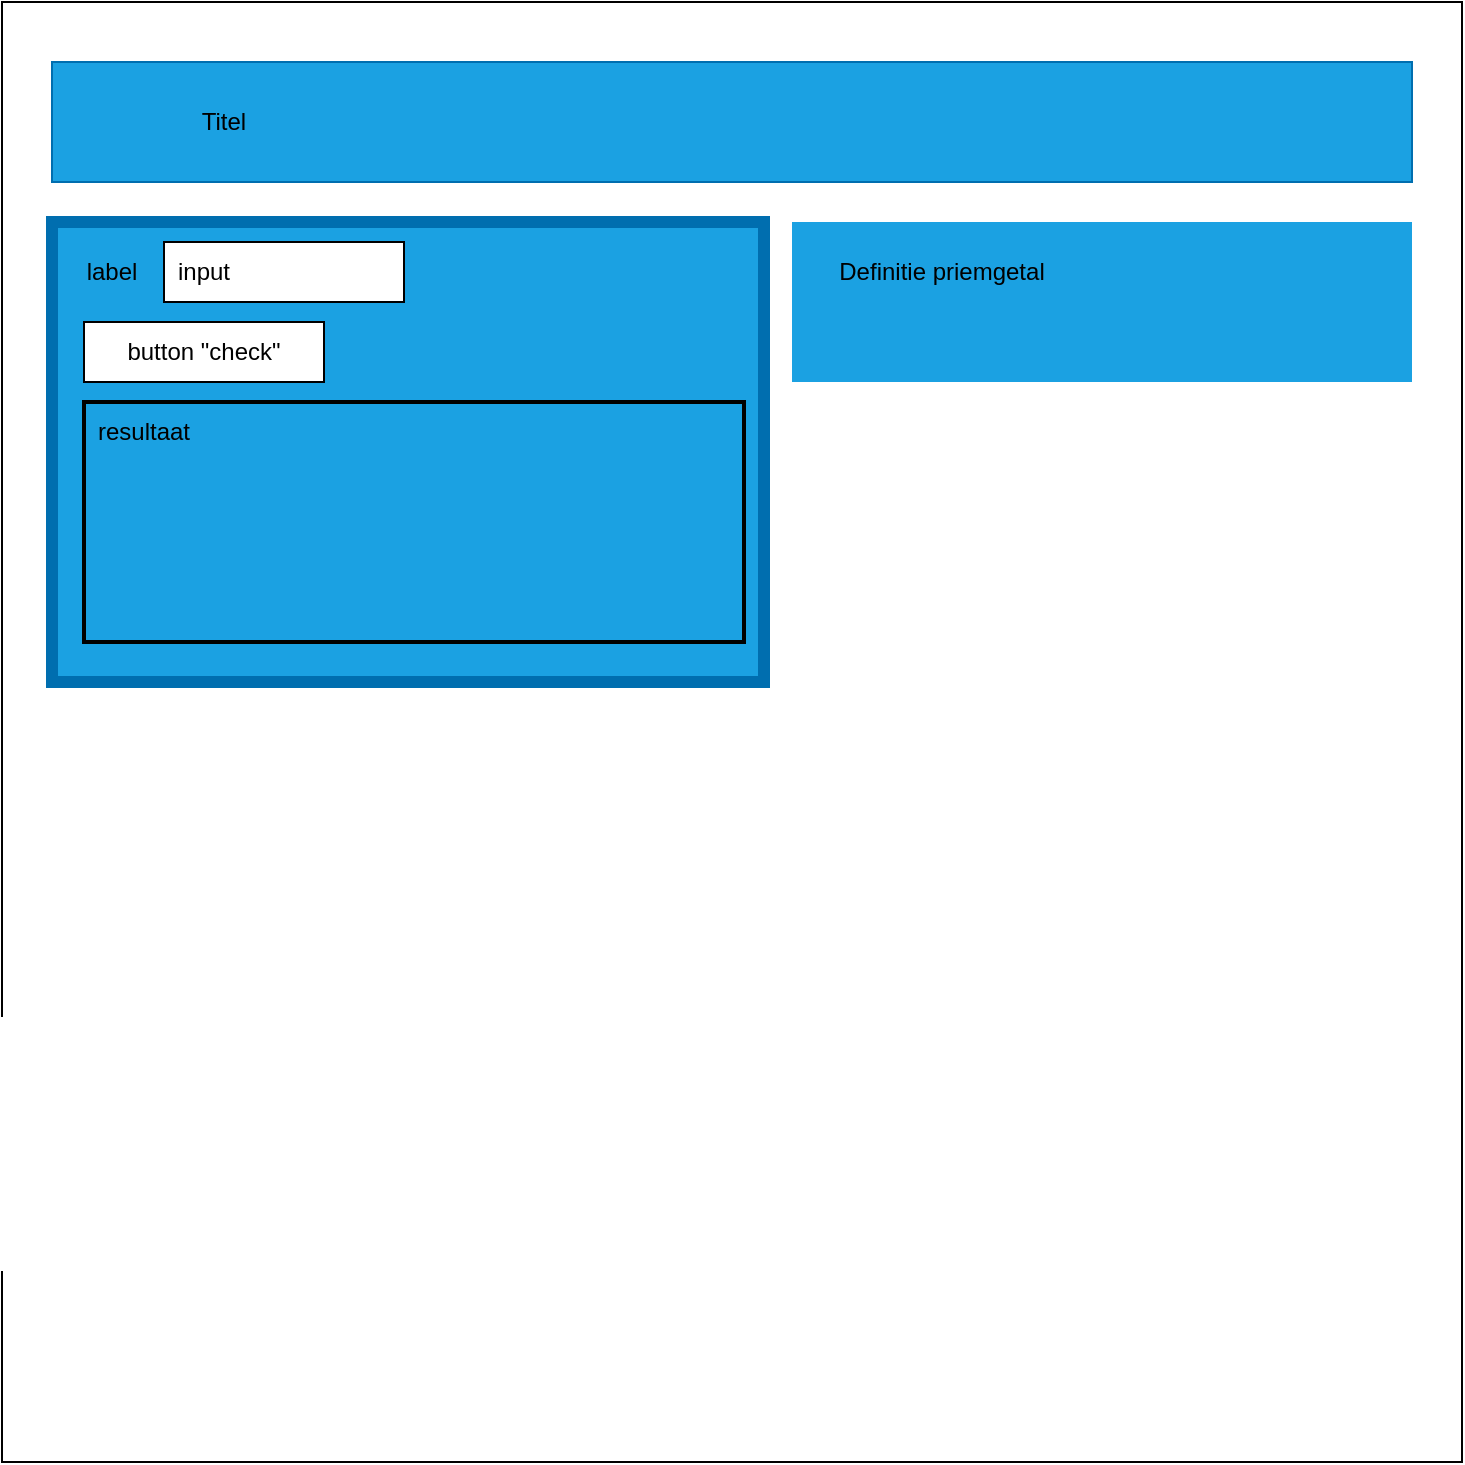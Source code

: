 <mxfile version="17.1.0" type="device"><diagram id="IHdeLvHC6VzFdme1Ki3S" name="Page-1"><mxGraphModel dx="1102" dy="582" grid="1" gridSize="10" guides="1" tooltips="1" connect="1" arrows="1" fold="1" page="1" pageScale="1" pageWidth="827" pageHeight="1169" math="0" shadow="0"><root><mxCell id="0"/><mxCell id="1" parent="0"/><mxCell id="W7TFeXx29wIJwgRFNPFf-1" value="" style="whiteSpace=wrap;html=1;aspect=fixed;" parent="1" vertex="1"><mxGeometry x="49" y="20" width="730" height="730" as="geometry"/></mxCell><mxCell id="W7TFeXx29wIJwgRFNPFf-4" value="" style="rounded=0;whiteSpace=wrap;html=1;fillColor=#1ba1e2;strokeColor=#006EAF;fontColor=#ffffff;" parent="1" vertex="1"><mxGeometry x="74" y="50" width="680" height="60" as="geometry"/></mxCell><mxCell id="W7TFeXx29wIJwgRFNPFf-5" value="Titel" style="text;html=1;strokeColor=none;fillColor=none;align=center;verticalAlign=middle;whiteSpace=wrap;rounded=0;strokeWidth=6;" parent="1" vertex="1"><mxGeometry x="80" y="65" width="160" height="30" as="geometry"/></mxCell><mxCell id="W7TFeXx29wIJwgRFNPFf-6" value="" style="rounded=0;whiteSpace=wrap;html=1;strokeWidth=6;strokeColor=none;fillColor=#1ba1e2;fontColor=#ffffff;" parent="1" vertex="1"><mxGeometry x="444" y="130" width="310" height="80" as="geometry"/></mxCell><mxCell id="W7TFeXx29wIJwgRFNPFf-7" value="Definitie priemgetal" style="text;html=1;strokeColor=none;fillColor=none;align=center;verticalAlign=middle;whiteSpace=wrap;rounded=0;" parent="1" vertex="1"><mxGeometry x="444" y="140" width="150" height="30" as="geometry"/></mxCell><mxCell id="W7TFeXx29wIJwgRFNPFf-8" value="" style="rounded=0;whiteSpace=wrap;html=1;strokeWidth=6;strokeColor=#006EAF;fillColor=#1ba1e2;fontColor=#ffffff;" parent="1" vertex="1"><mxGeometry x="74" y="130" width="356" height="230" as="geometry"/></mxCell><mxCell id="01IaR_N4sh7D1pHiHpRC-1" value="label" style="text;html=1;strokeColor=none;fillColor=none;align=center;verticalAlign=middle;whiteSpace=wrap;rounded=0;" vertex="1" parent="1"><mxGeometry x="74" y="140" width="60" height="30" as="geometry"/></mxCell><mxCell id="01IaR_N4sh7D1pHiHpRC-2" value="" style="rounded=0;whiteSpace=wrap;html=1;" vertex="1" parent="1"><mxGeometry x="130" y="140" width="120" height="30" as="geometry"/></mxCell><mxCell id="01IaR_N4sh7D1pHiHpRC-3" value="input" style="text;html=1;strokeColor=none;fillColor=none;align=center;verticalAlign=middle;whiteSpace=wrap;rounded=0;" vertex="1" parent="1"><mxGeometry x="120" y="140" width="60" height="30" as="geometry"/></mxCell><mxCell id="01IaR_N4sh7D1pHiHpRC-4" value="button &quot;check&quot;" style="rounded=0;whiteSpace=wrap;html=1;" vertex="1" parent="1"><mxGeometry x="90" y="180" width="120" height="30" as="geometry"/></mxCell><mxCell id="01IaR_N4sh7D1pHiHpRC-5" value="" style="rounded=0;whiteSpace=wrap;html=1;fillColor=none;strokeWidth=2;" vertex="1" parent="1"><mxGeometry x="90" y="220" width="330" height="120" as="geometry"/></mxCell><mxCell id="01IaR_N4sh7D1pHiHpRC-6" value="resultaat" style="text;html=1;strokeColor=none;fillColor=none;align=center;verticalAlign=middle;whiteSpace=wrap;rounded=0;" vertex="1" parent="1"><mxGeometry x="90" y="220" width="60" height="30" as="geometry"/></mxCell></root></mxGraphModel></diagram></mxfile>